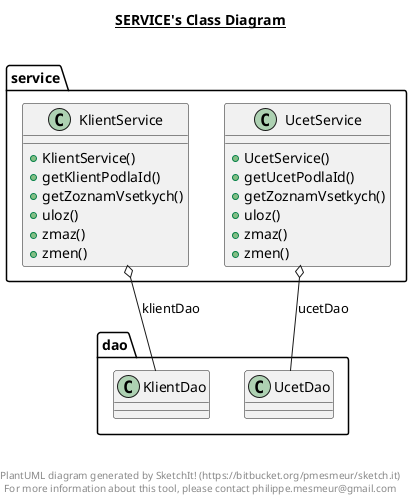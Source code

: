 @startuml

title __SERVICE's Class Diagram__\n

  namespace service {
    class service.KlientService {
        + KlientService()
        + getKlientPodlaId()
        + getZoznamVsetkych()
        + uloz()
        + zmaz()
        + zmen()
    }
  }
  

  namespace service {
    class service.UcetService {
        + UcetService()
        + getUcetPodlaId()
        + getZoznamVsetkych()
        + uloz()
        + zmaz()
        + zmen()
    }
  }
  

  service.KlientService o-- dao.KlientDao : klientDao
  service.UcetService o-- dao.UcetDao : ucetDao


right footer


PlantUML diagram generated by SketchIt! (https://bitbucket.org/pmesmeur/sketch.it)
For more information about this tool, please contact philippe.mesmeur@gmail.com
endfooter

@enduml
